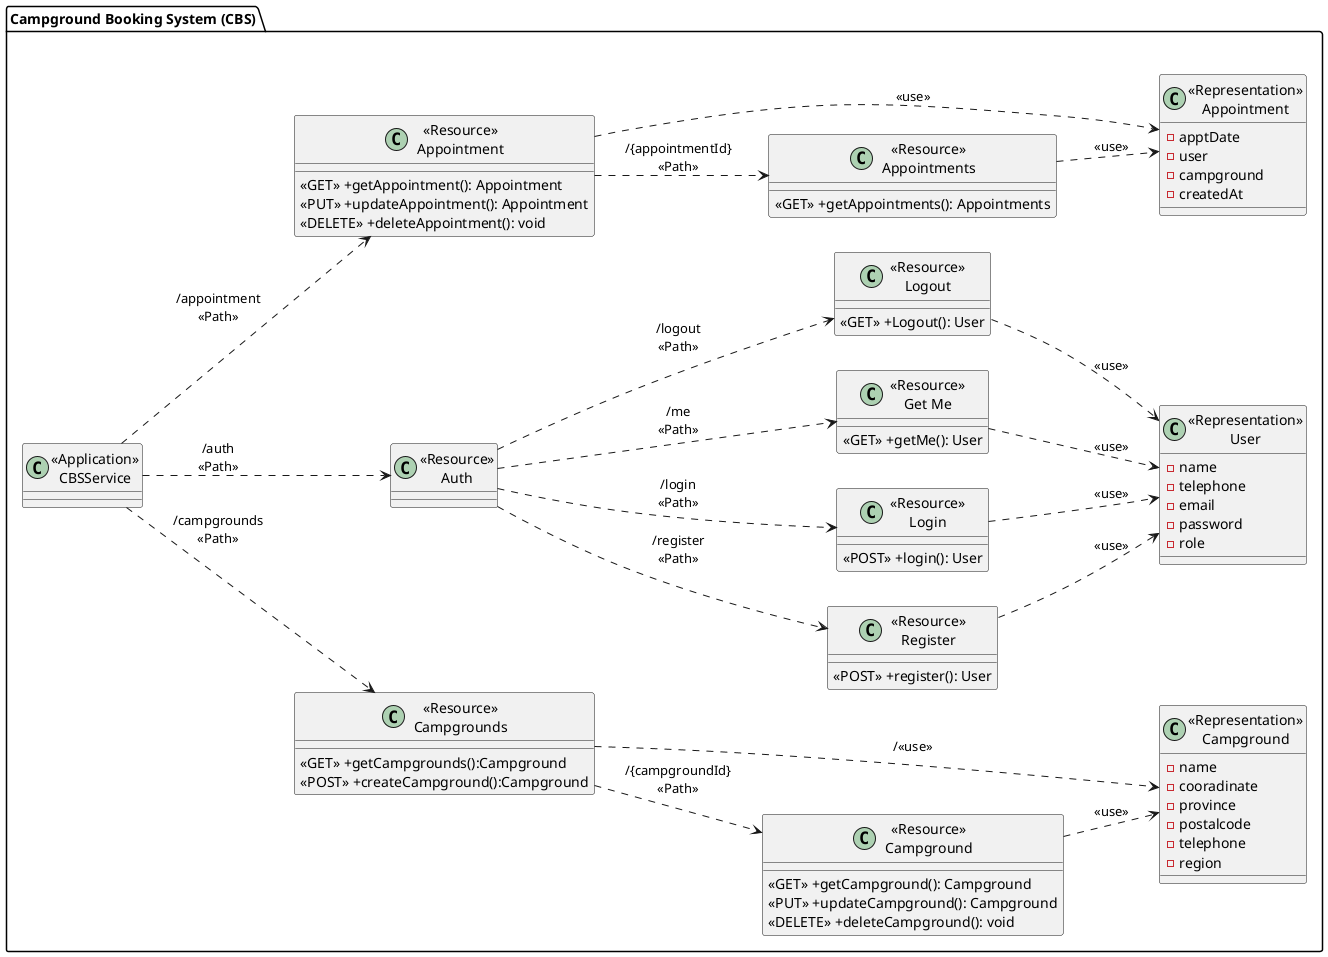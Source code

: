 @startuml
left to right direction
package "Campground Booking System (CBS)"{
    class "<<Application>>\nCBSService" as CBSService{}

    class "<<Resource>>\nCampgrounds" as ResourceCampgrounds{
        <<GET>> +getCampgrounds():Campground
        <<POST>> +createCampground():Campground
    }

    class "<<Resource>>\nCampground" as ResourceCampground {
        <<GET>> +getCampground(): Campground
        <<PUT>> +updateCampground(): Campground
        <<DELETE>> +deleteCampground(): void
    }

    class "<<Representation>>\nCampground" as RepresentationCampground {
        -name
        -cooradinate
        -province
        -postalcode
        -telephone
        -region
    }

    class "<<Resource>>\nAuth" as ResourceAuth{
        
    }

    class "<<Resource>>\nRegister" as RegisterService {
        <<POST>> +register(): User
    }

    class "<<Resource>>\nLogin" as LoginService {
        <<POST>> +login(): User
    }

    class "<<Resource>>\nGet Me" as GetMeService {
        <<GET>> +getMe(): User
    }
    class "<<Resource>>\nLogout" as LogoutService {
        <<GET>> +Logout(): User
    }

    class "<<Representation>>\nUser" as RepresentationUser {
        -name
        -telephone
        -email
        -password
        -role
    }

    class "<<Resource>>\nAppointments" as ResourceAppointments{
        <<GET>> +getAppointments(): Appointments
    }

    class "<<Resource>>\nAppointment" as ResourceAppointment{
        <<GET>> +getAppointment(): Appointment
        <<PUT>> +updateAppointment(): Appointment
        <<DELETE>> +deleteAppointment(): void
    }

    class "<<Representation>>\nAppointment" as RepresentationAppointment {
        -apptDate
        -user
        -campground
        -createdAt
    }
}

CBSService ..> ResourceCampgrounds:"/campgrounds\n<<Path>>"
ResourceCampgrounds ..> ResourceCampground: "/{campgroundId}\n<<Path>>"
ResourceCampgrounds ..> RepresentationCampground: "/<<use>>"
ResourceCampground ..> RepresentationCampground: "<<use>>"

CBSService ..> ResourceAuth:"/auth\n<<Path>>"
ResourceAuth ..> RegisterService: "/register\n<<Path>>"
ResourceAuth ..> LoginService: "/login\n<<Path>>"
ResourceAuth ..> GetMeService: "/me\n<<Path>>"
ResourceAuth ..> LogoutService: "/logout\n<<Path>>"
RegisterService ..> RepresentationUser: "<<use>>"
LoginService ..> RepresentationUser: "<<use>>"
GetMeService ..> RepresentationUser: "<<use>>"
LogoutService ..> RepresentationUser: "<<use>>"

CBSService ..> ResourceAppointment: "/appointment\n<<Path>>"
ResourceAppointment ..> ResourceAppointments: "/{appointmentId}\n<<Path>>"
ResourceAppointment ..> RepresentationAppointment: "<<use>>"
ResourceAppointments ..> RepresentationAppointment: "<<use>>"

@enduml